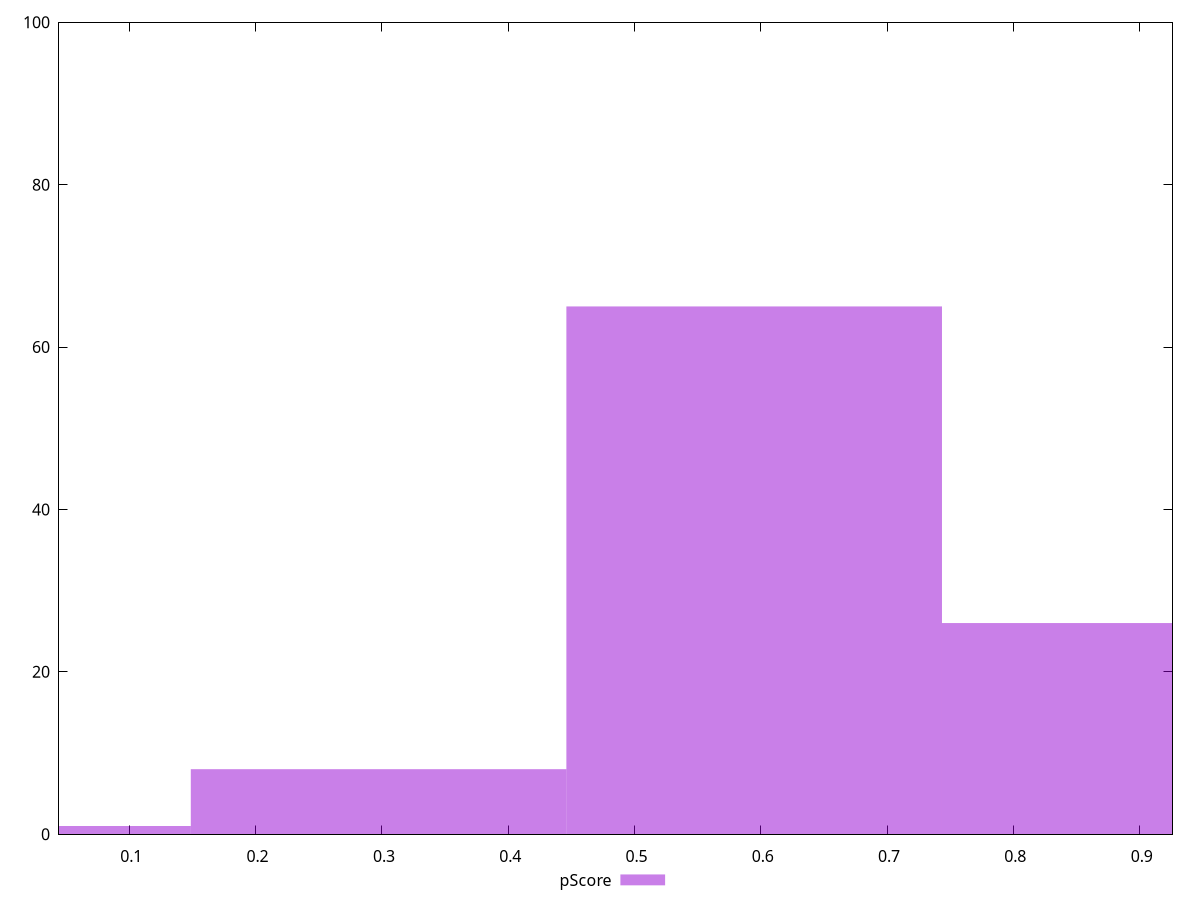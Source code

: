 reset

$pScore <<EOF
0.2973885877393803 8
0.5947771754787606 65
0 1
0.892165763218141 26
EOF

set key outside below
set boxwidth 0.2973885877393803
set xrange [0.044346551143630786:0.9259924053879509]
set yrange [0:100]
set trange [0:100]
set style fill transparent solid 0.5 noborder
set terminal svg size 640, 490 enhanced background rgb 'white'
set output "reprap/total-blocking-time/samples/pages/pScore/histogram.svg"

plot $pScore title "pScore" with boxes

reset
